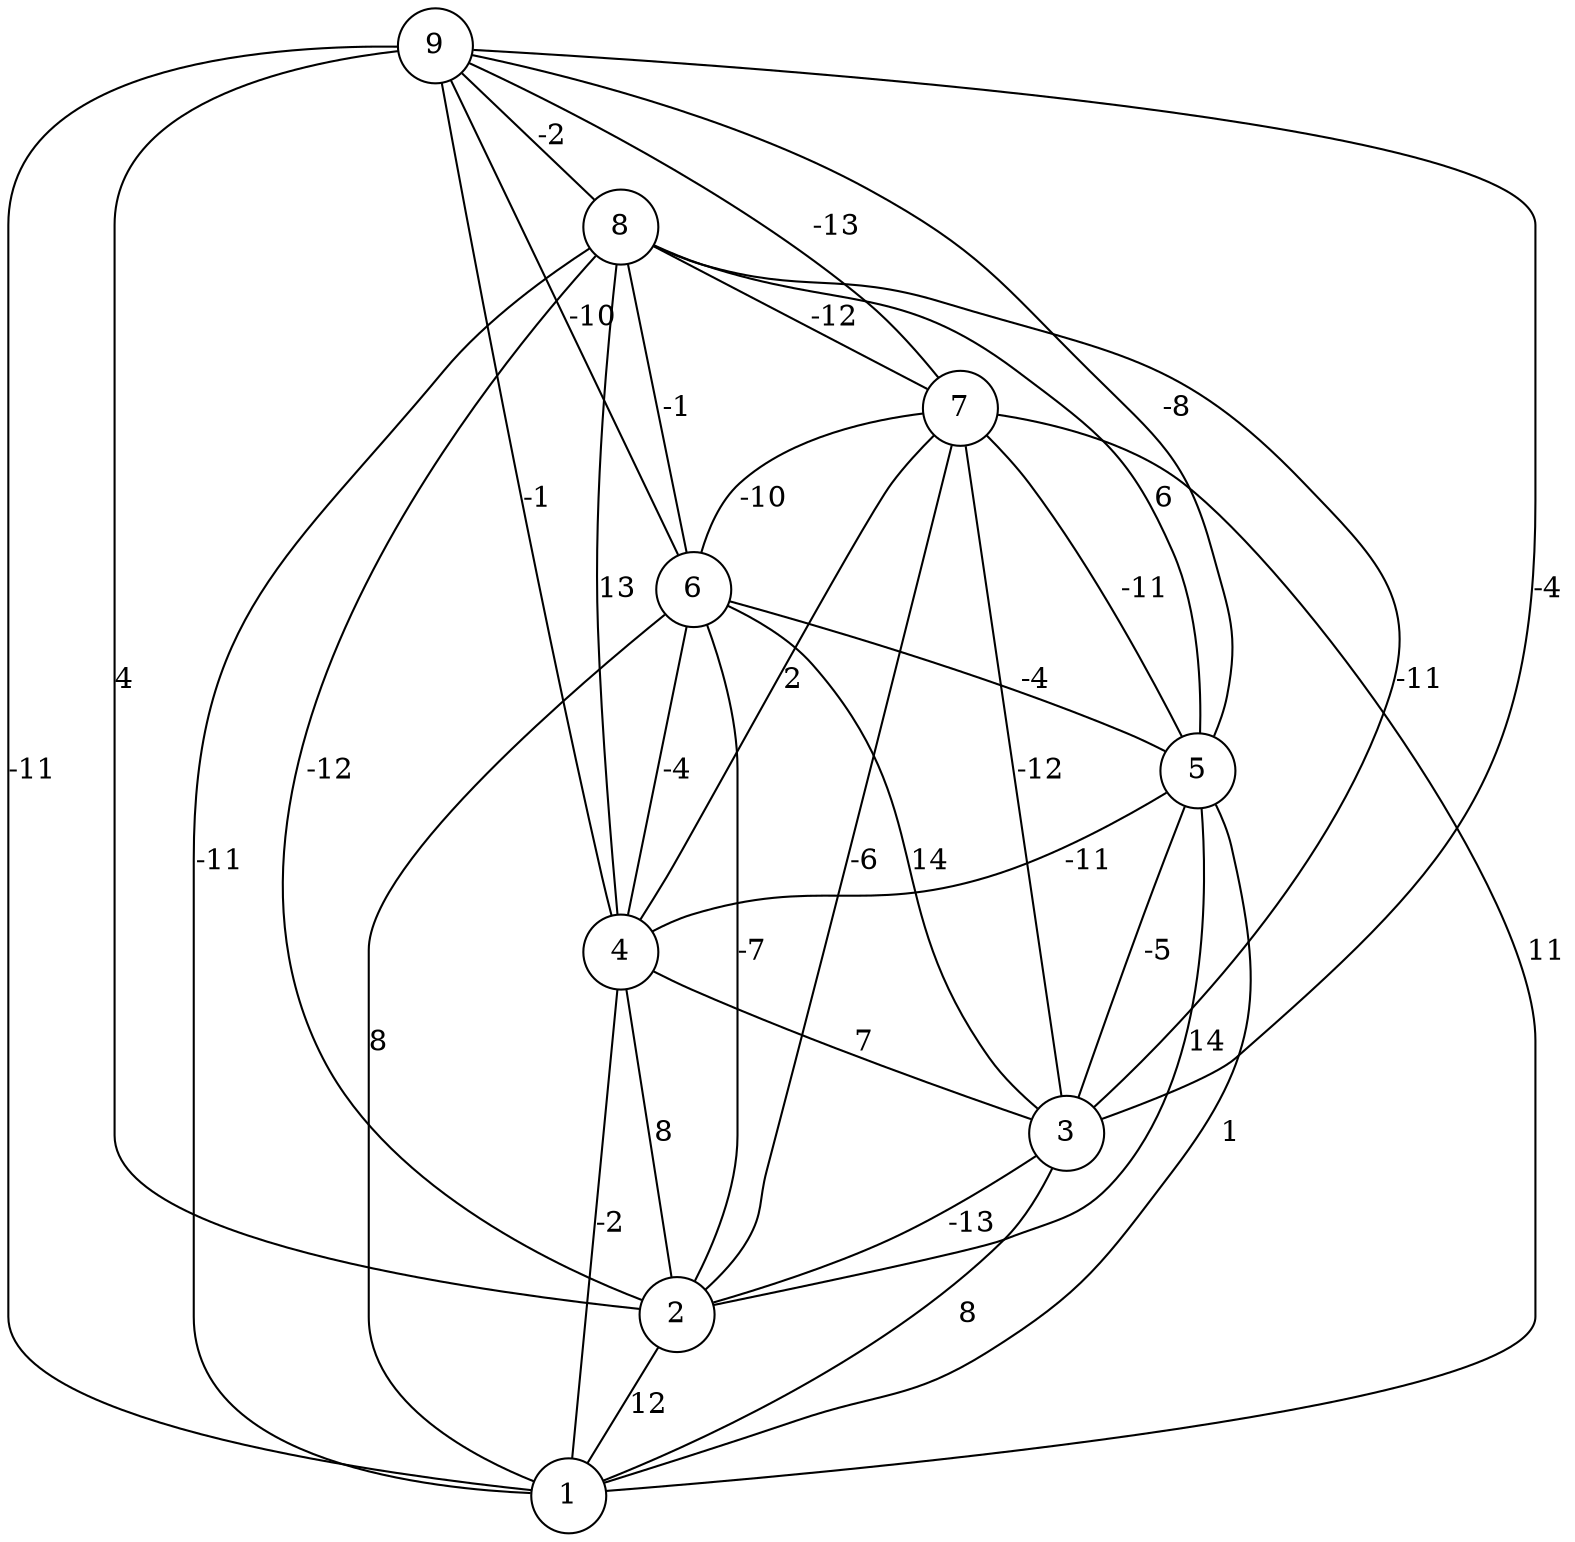 graph { 
	 fontname="Helvetica,Arial,sans-serif" 
	 node [shape = circle]; 
	 9 -- 1 [label = "-11"];
	 9 -- 2 [label = "4"];
	 9 -- 3 [label = "-4"];
	 9 -- 4 [label = "-1"];
	 9 -- 5 [label = "-8"];
	 9 -- 6 [label = "-10"];
	 9 -- 7 [label = "-13"];
	 9 -- 8 [label = "-2"];
	 8 -- 1 [label = "-11"];
	 8 -- 2 [label = "-12"];
	 8 -- 3 [label = "-11"];
	 8 -- 4 [label = "13"];
	 8 -- 5 [label = "6"];
	 8 -- 6 [label = "-1"];
	 8 -- 7 [label = "-12"];
	 7 -- 1 [label = "11"];
	 7 -- 2 [label = "-6"];
	 7 -- 3 [label = "-12"];
	 7 -- 4 [label = "2"];
	 7 -- 5 [label = "-11"];
	 7 -- 6 [label = "-10"];
	 6 -- 1 [label = "8"];
	 6 -- 2 [label = "-7"];
	 6 -- 3 [label = "14"];
	 6 -- 4 [label = "-4"];
	 6 -- 5 [label = "-4"];
	 5 -- 1 [label = "1"];
	 5 -- 2 [label = "14"];
	 5 -- 3 [label = "-5"];
	 5 -- 4 [label = "-11"];
	 4 -- 1 [label = "-2"];
	 4 -- 2 [label = "8"];
	 4 -- 3 [label = "7"];
	 3 -- 1 [label = "8"];
	 3 -- 2 [label = "-13"];
	 2 -- 1 [label = "12"];
	 1;
	 2;
	 3;
	 4;
	 5;
	 6;
	 7;
	 8;
	 9;
}
